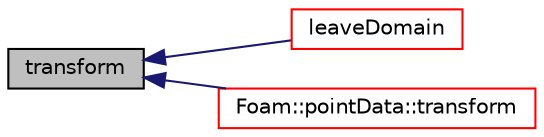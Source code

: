 digraph "transform"
{
  bgcolor="transparent";
  edge [fontname="Helvetica",fontsize="10",labelfontname="Helvetica",labelfontsize="10"];
  node [fontname="Helvetica",fontsize="10",shape=record];
  rankdir="LR";
  Node299 [label="transform",height=0.2,width=0.4,color="black", fillcolor="grey75", style="filled", fontcolor="black"];
  Node299 -> Node300 [dir="back",color="midnightblue",fontsize="10",style="solid",fontname="Helvetica"];
  Node300 [label="leaveDomain",height=0.2,width=0.4,color="red",URL="$a25981.html#a7e7f4ac077102d3c73bb6d209620e19c",tooltip="Convert origin to relative vector to leaving point. "];
  Node299 -> Node303 [dir="back",color="midnightblue",fontsize="10",style="solid",fontname="Helvetica"];
  Node303 [label="Foam::pointData::transform",height=0.2,width=0.4,color="red",URL="$a25897.html#a972cad5e4f03f84eb3a404ea8a8dc5c7",tooltip="Apply rotation matrix to origin. "];
}
